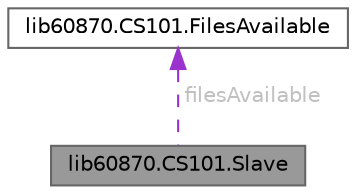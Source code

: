 digraph "lib60870.CS101.Slave"
{
 // LATEX_PDF_SIZE
  bgcolor="transparent";
  edge [fontname=Helvetica,fontsize=10,labelfontname=Helvetica,labelfontsize=10];
  node [fontname=Helvetica,fontsize=10,shape=box,height=0.2,width=0.4];
  Node1 [id="Node000001",label="lib60870.CS101.Slave",height=0.2,width=0.4,color="gray40", fillcolor="grey60", style="filled", fontcolor="black",tooltip=" "];
  Node2 -> Node1 [id="edge1_Node000001_Node000002",dir="back",color="darkorchid3",style="dashed",tooltip=" ",label=" filesAvailable",fontcolor="grey" ];
  Node2 [id="Node000002",label="lib60870.CS101.FilesAvailable",height=0.2,width=0.4,color="gray40", fillcolor="white", style="filled",URL="$classlib60870_1_1_c_s101_1_1_files_available.html",tooltip="Represents the available files in a file client or file server."];
}

